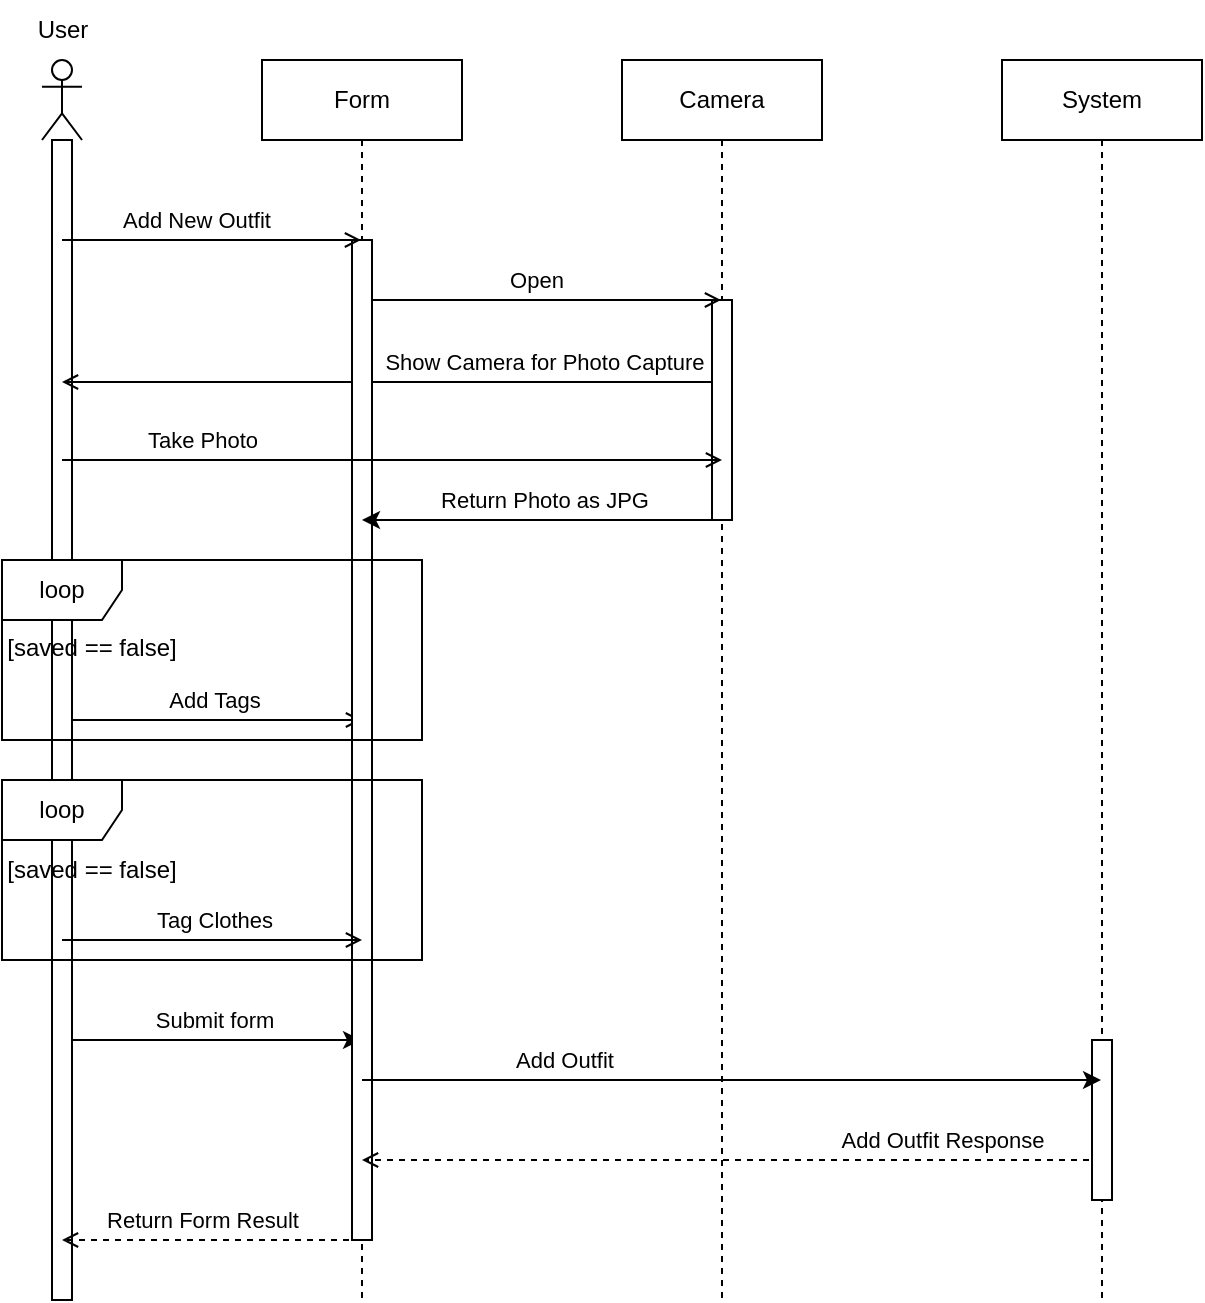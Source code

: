 <mxfile version="24.8.3">
  <diagram name="Page-1" id="2DnxtzIVwM5QhD6xvI6n">
    <mxGraphModel dx="1434" dy="753" grid="1" gridSize="10" guides="1" tooltips="1" connect="1" arrows="1" fold="1" page="1" pageScale="1" pageWidth="1169" pageHeight="827" math="0" shadow="0">
      <root>
        <mxCell id="0" />
        <mxCell id="1" parent="0" />
        <mxCell id="henXX230tS3J5aYqAU2k-24" style="edgeStyle=orthogonalEdgeStyle;rounded=0;orthogonalLoop=1;jettySize=auto;html=1;curved=0;endArrow=open;endFill=0;" edge="1" parent="1">
          <mxGeometry relative="1" as="geometry">
            <mxPoint x="160" y="450" as="sourcePoint" />
            <mxPoint x="310" y="450" as="targetPoint" />
            <Array as="points">
              <mxPoint x="250.5" y="450" />
              <mxPoint x="250.5" y="450" />
            </Array>
          </mxGeometry>
        </mxCell>
        <mxCell id="henXX230tS3J5aYqAU2k-25" value="Add Tags" style="edgeLabel;html=1;align=center;verticalAlign=middle;resizable=0;points=[];" vertex="1" connectable="0" parent="henXX230tS3J5aYqAU2k-24">
          <mxGeometry x="0.087" y="2" relative="1" as="geometry">
            <mxPoint x="-6" y="-8" as="offset" />
          </mxGeometry>
        </mxCell>
        <mxCell id="henXX230tS3J5aYqAU2k-30" style="edgeStyle=orthogonalEdgeStyle;rounded=0;orthogonalLoop=1;jettySize=auto;html=1;curved=0;" edge="1" parent="1" source="henXX230tS3J5aYqAU2k-1" target="henXX230tS3J5aYqAU2k-5">
          <mxGeometry relative="1" as="geometry">
            <Array as="points">
              <mxPoint x="230" y="610" />
              <mxPoint x="230" y="610" />
            </Array>
          </mxGeometry>
        </mxCell>
        <mxCell id="henXX230tS3J5aYqAU2k-31" value="Submit form" style="edgeLabel;html=1;align=center;verticalAlign=middle;resizable=0;points=[];" vertex="1" connectable="0" parent="henXX230tS3J5aYqAU2k-30">
          <mxGeometry x="-0.153" y="-2" relative="1" as="geometry">
            <mxPoint x="12" y="-12" as="offset" />
          </mxGeometry>
        </mxCell>
        <mxCell id="henXX230tS3J5aYqAU2k-1" value="" style="shape=umlLifeline;perimeter=lifelinePerimeter;whiteSpace=wrap;html=1;container=1;dropTarget=0;collapsible=0;recursiveResize=0;outlineConnect=0;portConstraint=eastwest;newEdgeStyle={&quot;curved&quot;:0,&quot;rounded&quot;:0};participant=umlActor;size=40;" vertex="1" parent="1">
          <mxGeometry x="150" y="120" width="20" height="620" as="geometry" />
        </mxCell>
        <mxCell id="henXX230tS3J5aYqAU2k-15" value="" style="html=1;points=[[0,0,0,0,5],[0,1,0,0,-5],[1,0,0,0,5],[1,1,0,0,-5]];perimeter=orthogonalPerimeter;outlineConnect=0;targetShapes=umlLifeline;portConstraint=eastwest;newEdgeStyle={&quot;curved&quot;:0,&quot;rounded&quot;:0};" vertex="1" parent="henXX230tS3J5aYqAU2k-1">
          <mxGeometry x="5" y="40" width="10" height="580" as="geometry" />
        </mxCell>
        <mxCell id="henXX230tS3J5aYqAU2k-2" value="User" style="text;html=1;align=center;verticalAlign=middle;resizable=0;points=[];autosize=1;strokeColor=none;fillColor=none;" vertex="1" parent="1">
          <mxGeometry x="135" y="90" width="50" height="30" as="geometry" />
        </mxCell>
        <mxCell id="henXX230tS3J5aYqAU2k-16" style="edgeStyle=orthogonalEdgeStyle;rounded=0;orthogonalLoop=1;jettySize=auto;html=1;curved=0;endArrow=open;endFill=0;" edge="1" parent="1" target="henXX230tS3J5aYqAU2k-1">
          <mxGeometry relative="1" as="geometry">
            <mxPoint x="489.5" y="280" as="sourcePoint" />
            <mxPoint x="180" y="280" as="targetPoint" />
            <Array as="points">
              <mxPoint x="490" y="281" />
            </Array>
          </mxGeometry>
        </mxCell>
        <mxCell id="henXX230tS3J5aYqAU2k-17" value="Show Camera for Photo Capture" style="edgeLabel;html=1;align=center;verticalAlign=middle;resizable=0;points=[];" vertex="1" connectable="0" parent="henXX230tS3J5aYqAU2k-16">
          <mxGeometry x="-0.221" y="-1" relative="1" as="geometry">
            <mxPoint x="39" y="-9" as="offset" />
          </mxGeometry>
        </mxCell>
        <mxCell id="henXX230tS3J5aYqAU2k-4" value="Camera" style="shape=umlLifeline;perimeter=lifelinePerimeter;whiteSpace=wrap;html=1;container=1;dropTarget=0;collapsible=0;recursiveResize=0;outlineConnect=0;portConstraint=eastwest;newEdgeStyle={&quot;curved&quot;:0,&quot;rounded&quot;:0};" vertex="1" parent="1">
          <mxGeometry x="440" y="120" width="100" height="620" as="geometry" />
        </mxCell>
        <mxCell id="henXX230tS3J5aYqAU2k-44" value="" style="html=1;points=[[0,0,0,0,5],[0,1,0,0,-5],[1,0,0,0,5],[1,1,0,0,-5]];perimeter=orthogonalPerimeter;outlineConnect=0;targetShapes=umlLifeline;portConstraint=eastwest;newEdgeStyle={&quot;curved&quot;:0,&quot;rounded&quot;:0};" vertex="1" parent="henXX230tS3J5aYqAU2k-4">
          <mxGeometry x="45" y="120" width="10" height="110" as="geometry" />
        </mxCell>
        <mxCell id="henXX230tS3J5aYqAU2k-20" style="edgeStyle=orthogonalEdgeStyle;rounded=0;orthogonalLoop=1;jettySize=auto;html=1;curved=0;endArrow=open;endFill=0;" edge="1" parent="1" source="henXX230tS3J5aYqAU2k-5" target="henXX230tS3J5aYqAU2k-4">
          <mxGeometry relative="1" as="geometry">
            <Array as="points">
              <mxPoint x="400" y="240" />
              <mxPoint x="400" y="240" />
            </Array>
          </mxGeometry>
        </mxCell>
        <mxCell id="henXX230tS3J5aYqAU2k-21" value="Open" style="edgeLabel;html=1;align=center;verticalAlign=middle;resizable=0;points=[];" vertex="1" connectable="0" parent="henXX230tS3J5aYqAU2k-20">
          <mxGeometry x="-0.039" relative="1" as="geometry">
            <mxPoint x="1" y="-10" as="offset" />
          </mxGeometry>
        </mxCell>
        <mxCell id="henXX230tS3J5aYqAU2k-39" style="edgeStyle=orthogonalEdgeStyle;rounded=0;orthogonalLoop=1;jettySize=auto;html=1;curved=0;endArrow=open;endFill=0;dashed=1;" edge="1" parent="1" source="henXX230tS3J5aYqAU2k-5" target="henXX230tS3J5aYqAU2k-1">
          <mxGeometry relative="1" as="geometry">
            <Array as="points">
              <mxPoint x="230" y="710" />
              <mxPoint x="230" y="710" />
            </Array>
          </mxGeometry>
        </mxCell>
        <mxCell id="henXX230tS3J5aYqAU2k-40" value="Return Form Result" style="edgeLabel;html=1;align=center;verticalAlign=middle;resizable=0;points=[];" vertex="1" connectable="0" parent="henXX230tS3J5aYqAU2k-39">
          <mxGeometry x="0.073" y="1" relative="1" as="geometry">
            <mxPoint y="-11" as="offset" />
          </mxGeometry>
        </mxCell>
        <mxCell id="henXX230tS3J5aYqAU2k-5" value="Form" style="shape=umlLifeline;perimeter=lifelinePerimeter;whiteSpace=wrap;html=1;container=1;dropTarget=0;collapsible=0;recursiveResize=0;outlineConnect=0;portConstraint=eastwest;newEdgeStyle={&quot;curved&quot;:0,&quot;rounded&quot;:0};" vertex="1" parent="1">
          <mxGeometry x="260" y="120" width="100" height="620" as="geometry" />
        </mxCell>
        <mxCell id="henXX230tS3J5aYqAU2k-41" value="" style="html=1;points=[[0,0,0,0,5],[0,1,0,0,-5],[1,0,0,0,5],[1,1,0,0,-5]];perimeter=orthogonalPerimeter;outlineConnect=0;targetShapes=umlLifeline;portConstraint=eastwest;newEdgeStyle={&quot;curved&quot;:0,&quot;rounded&quot;:0};" vertex="1" parent="henXX230tS3J5aYqAU2k-5">
          <mxGeometry x="45" y="90" width="10" height="500" as="geometry" />
        </mxCell>
        <mxCell id="henXX230tS3J5aYqAU2k-36" style="edgeStyle=orthogonalEdgeStyle;rounded=0;orthogonalLoop=1;jettySize=auto;html=1;curved=0;endArrow=open;endFill=0;dashed=1;" edge="1" parent="1" source="henXX230tS3J5aYqAU2k-6" target="henXX230tS3J5aYqAU2k-5">
          <mxGeometry relative="1" as="geometry">
            <Array as="points">
              <mxPoint x="500" y="670" />
              <mxPoint x="500" y="670" />
            </Array>
          </mxGeometry>
        </mxCell>
        <mxCell id="henXX230tS3J5aYqAU2k-38" value="Add Outfit Response" style="edgeLabel;html=1;align=center;verticalAlign=middle;resizable=0;points=[];" vertex="1" connectable="0" parent="henXX230tS3J5aYqAU2k-36">
          <mxGeometry x="-0.062" y="-1" relative="1" as="geometry">
            <mxPoint x="94" y="-9" as="offset" />
          </mxGeometry>
        </mxCell>
        <mxCell id="henXX230tS3J5aYqAU2k-6" value="System" style="shape=umlLifeline;perimeter=lifelinePerimeter;whiteSpace=wrap;html=1;container=1;dropTarget=0;collapsible=0;recursiveResize=0;outlineConnect=0;portConstraint=eastwest;newEdgeStyle={&quot;curved&quot;:0,&quot;rounded&quot;:0};" vertex="1" parent="1">
          <mxGeometry x="630" y="120" width="100" height="620" as="geometry" />
        </mxCell>
        <mxCell id="henXX230tS3J5aYqAU2k-45" value="" style="html=1;points=[[0,0,0,0,5],[0,1,0,0,-5],[1,0,0,0,5],[1,1,0,0,-5]];perimeter=orthogonalPerimeter;outlineConnect=0;targetShapes=umlLifeline;portConstraint=eastwest;newEdgeStyle={&quot;curved&quot;:0,&quot;rounded&quot;:0};" vertex="1" parent="henXX230tS3J5aYqAU2k-6">
          <mxGeometry x="45" y="490" width="10" height="80" as="geometry" />
        </mxCell>
        <mxCell id="henXX230tS3J5aYqAU2k-26" style="edgeStyle=orthogonalEdgeStyle;rounded=0;orthogonalLoop=1;jettySize=auto;html=1;curved=0;endArrow=open;endFill=0;" edge="1" parent="1">
          <mxGeometry relative="1" as="geometry">
            <mxPoint x="160" y="560" as="sourcePoint" />
            <mxPoint x="310" y="560" as="targetPoint" />
            <Array as="points">
              <mxPoint x="210" y="560" />
              <mxPoint x="210" y="560" />
            </Array>
          </mxGeometry>
        </mxCell>
        <mxCell id="henXX230tS3J5aYqAU2k-27" value="Tag Clothes" style="edgeLabel;html=1;align=center;verticalAlign=middle;resizable=0;points=[];" vertex="1" connectable="0" parent="henXX230tS3J5aYqAU2k-26">
          <mxGeometry x="0.087" y="2" relative="1" as="geometry">
            <mxPoint x="-6" y="-8" as="offset" />
          </mxGeometry>
        </mxCell>
        <mxCell id="henXX230tS3J5aYqAU2k-18" style="edgeStyle=orthogonalEdgeStyle;rounded=0;orthogonalLoop=1;jettySize=auto;html=1;curved=0;" edge="1" parent="1" source="henXX230tS3J5aYqAU2k-4" target="henXX230tS3J5aYqAU2k-5">
          <mxGeometry relative="1" as="geometry">
            <mxPoint x="489.5" y="370" as="sourcePoint" />
            <mxPoint x="309.5" y="370" as="targetPoint" />
            <Array as="points">
              <mxPoint x="430" y="350" />
              <mxPoint x="430" y="350" />
            </Array>
          </mxGeometry>
        </mxCell>
        <mxCell id="henXX230tS3J5aYqAU2k-19" value="Return Photo as JPG" style="edgeLabel;html=1;align=center;verticalAlign=middle;resizable=0;points=[];" vertex="1" connectable="0" parent="henXX230tS3J5aYqAU2k-18">
          <mxGeometry x="0.161" y="-2" relative="1" as="geometry">
            <mxPoint x="15" y="-8" as="offset" />
          </mxGeometry>
        </mxCell>
        <mxCell id="henXX230tS3J5aYqAU2k-34" style="edgeStyle=orthogonalEdgeStyle;rounded=0;orthogonalLoop=1;jettySize=auto;html=1;curved=0;" edge="1" parent="1" source="henXX230tS3J5aYqAU2k-5" target="henXX230tS3J5aYqAU2k-6">
          <mxGeometry relative="1" as="geometry">
            <Array as="points">
              <mxPoint x="470" y="630" />
              <mxPoint x="470" y="630" />
            </Array>
          </mxGeometry>
        </mxCell>
        <mxCell id="henXX230tS3J5aYqAU2k-37" value="Add Outfit" style="edgeLabel;html=1;align=center;verticalAlign=middle;resizable=0;points=[];" vertex="1" connectable="0" parent="henXX230tS3J5aYqAU2k-34">
          <mxGeometry x="-0.343" y="2" relative="1" as="geometry">
            <mxPoint x="-21" y="-8" as="offset" />
          </mxGeometry>
        </mxCell>
        <mxCell id="henXX230tS3J5aYqAU2k-28" value="loop" style="shape=umlFrame;whiteSpace=wrap;html=1;pointerEvents=0;" vertex="1" parent="1">
          <mxGeometry x="130" y="480" width="210" height="90" as="geometry" />
        </mxCell>
        <mxCell id="henXX230tS3J5aYqAU2k-29" value="[saved == false]" style="text;html=1;align=center;verticalAlign=middle;whiteSpace=wrap;rounded=0;" vertex="1" parent="1">
          <mxGeometry x="130" y="510" width="90" height="30" as="geometry" />
        </mxCell>
        <mxCell id="henXX230tS3J5aYqAU2k-23" value="[saved == false]" style="text;html=1;align=center;verticalAlign=middle;whiteSpace=wrap;rounded=0;" vertex="1" parent="1">
          <mxGeometry x="130" y="399" width="90" height="30" as="geometry" />
        </mxCell>
        <mxCell id="henXX230tS3J5aYqAU2k-22" value="loop" style="shape=umlFrame;whiteSpace=wrap;html=1;pointerEvents=0;" vertex="1" parent="1">
          <mxGeometry x="130" y="370" width="210" height="90" as="geometry" />
        </mxCell>
        <mxCell id="henXX230tS3J5aYqAU2k-9" style="edgeStyle=orthogonalEdgeStyle;rounded=0;orthogonalLoop=1;jettySize=auto;html=1;curved=0;endArrow=open;endFill=0;" edge="1" parent="1" source="henXX230tS3J5aYqAU2k-1" target="henXX230tS3J5aYqAU2k-5">
          <mxGeometry relative="1" as="geometry">
            <Array as="points">
              <mxPoint x="240" y="210" />
              <mxPoint x="240" y="210" />
            </Array>
          </mxGeometry>
        </mxCell>
        <mxCell id="henXX230tS3J5aYqAU2k-12" value="Add New Outfit" style="edgeLabel;html=1;align=center;verticalAlign=middle;resizable=0;points=[];" vertex="1" connectable="0" parent="henXX230tS3J5aYqAU2k-9">
          <mxGeometry x="-0.108" y="4" relative="1" as="geometry">
            <mxPoint y="-6" as="offset" />
          </mxGeometry>
        </mxCell>
        <mxCell id="henXX230tS3J5aYqAU2k-46" style="edgeStyle=orthogonalEdgeStyle;rounded=0;orthogonalLoop=1;jettySize=auto;html=1;curved=0;endArrow=open;endFill=0;" edge="1" parent="1">
          <mxGeometry relative="1" as="geometry">
            <mxPoint x="160" y="320" as="sourcePoint" />
            <mxPoint x="490" y="320" as="targetPoint" />
          </mxGeometry>
        </mxCell>
        <mxCell id="henXX230tS3J5aYqAU2k-47" value="Take Photo" style="edgeLabel;html=1;align=center;verticalAlign=middle;resizable=0;points=[];" vertex="1" connectable="0" parent="henXX230tS3J5aYqAU2k-46">
          <mxGeometry x="0.224" y="-1" relative="1" as="geometry">
            <mxPoint x="-132" y="-11" as="offset" />
          </mxGeometry>
        </mxCell>
      </root>
    </mxGraphModel>
  </diagram>
</mxfile>
